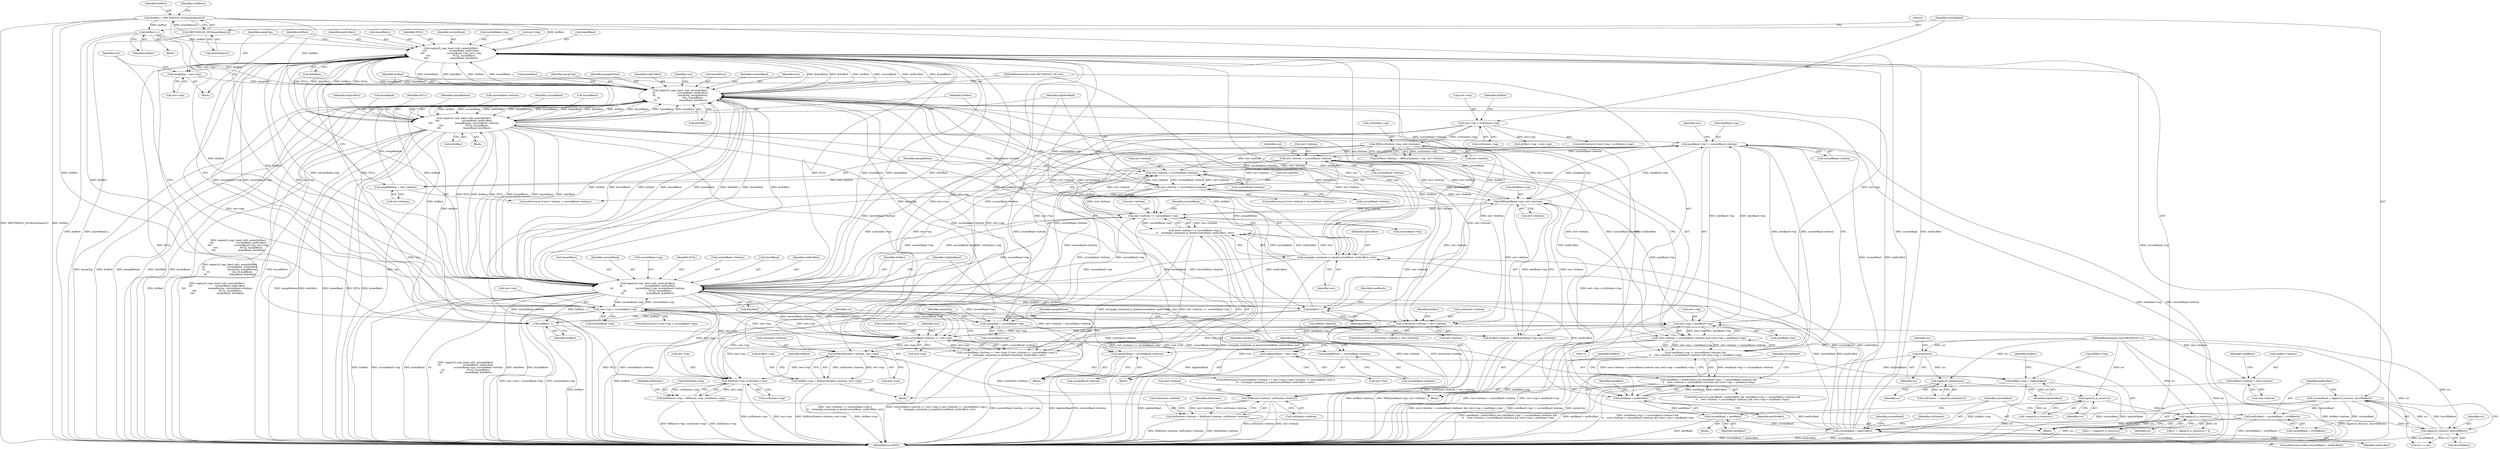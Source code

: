 digraph "0_FreeRDP_fc80ab45621bd966f70594c0b7393ec005a94007_2@API" {
"1000358" [label="(Call,region16_copy_band_with_union(dstRect,\n\t\t\t\t                              currentBand, endSrcRect,\n\t\t\t\t                              currentBand->top, rect->top,\n\t\t\t\t                              NULL, &usedRects,\n\t\t\t\t                              &nextBand, &dstRect))"];
"1000393" [label="(Call,region16_copy_band_with_union(dstRect,\n\t\t\t                              currentBand, endSrcRect,\n\t\t\t                              mergeTop, mergeBottom,\n\t\t\t                              rect, &usedRects,\n\t\t\t                              &nextBand, &dstRect))"];
"1000415" [label="(Call,region16_copy_band_with_union(dstRect,\n\t\t\t\t                              currentBand, endSrcRect,\n\t\t\t\t                              mergeBottom, currentBand->bottom,\n\t\t\t\t                              NULL, &usedRects,\n\t\t\t\t                              &nextBand, &dstRect))"];
"1000407" [label="(Call,rect->bottom < currentBand->bottom)"];
"1000381" [label="(Call,rect->bottom < currentBand->bottom)"];
"1000264" [label="(Call,MIN(srcExtents->top, rect->bottom))"];
"1000231" [label="(Call,rect->top < srcExtents->top)"];
"1000449" [label="(Call,rect->bottom > currentBand->bottom)"];
"1000487" [label="(Call,MIN(nextBand->top, rect->bottom))"];
"1000441" [label="(Call,nextBand->top != currentBand->bottom)"];
"1000456" [label="(Call,rect->top < nextBand->top)"];
"1000350" [label="(Call,rect->top > currentBand->top)"];
"1000293" [label="(Call,currentBand->bottom <= rect->top)"];
"1000313" [label="(Call,region16_copy_band_with_union(dstRect,\n\t\t\t                              currentBand, endSrcRect,\n\t\t\t                              currentBand->top, currentBand->bottom,\n\t\t\t                              NULL, &usedRects,\n\t\t\t                              &nextBand, &dstRect))"];
"1000219" [label="(Call,dstRect = (RECTANGLE_16*)(&newItems[1]))"];
"1000221" [label="(Call,(RECTANGLE_16*)(&newItems[1]))"];
"1000494" [label="(Call,dstRect++)"];
"1000273" [label="(Call,dstRect++)"];
"1000308" [label="(Call,rectangle_contained_in_band(currentBand, endSrcRect, rect))"];
"1000287" [label="(Call,currentBand < endSrcRect)"];
"1000498" [label="(Call,currentBand = nextBand)"];
"1000437" [label="(Call,nextBand < endSrcRect)"];
"1000275" [label="(Call,currentBand = region16_rects(src, &srcNbRects))"];
"1000277" [label="(Call,region16_rects(src, &srcNbRects))"];
"1000211" [label="(Call,region16_n_rects(src))"];
"1000149" [label="(Call,region16_n_rects(src))"];
"1000141" [label="(Call,region16_extents(src))"];
"1000131" [label="(Call,assert(src))"];
"1000112" [label="(MethodParameterIn,const REGION16* src)"];
"1000281" [label="(Call,endSrcRect = currentBand + srcNbRects)"];
"1000113" [label="(MethodParameterIn,const RECTANGLE_16* rect)"];
"1000301" [label="(Call,rect->bottom <= currentBand->top)"];
"1000358" [label="(Call,region16_copy_band_with_union(dstRect,\n\t\t\t\t                              currentBand, endSrcRect,\n\t\t\t\t                              currentBand->top, rect->top,\n\t\t\t\t                              NULL, &usedRects,\n\t\t\t\t                              &nextBand, &dstRect))"];
"1000338" [label="(Call,mergeTop = currentBand->top)"];
"1000375" [label="(Call,mergeTop = rect->top)"];
"1000388" [label="(Call,mergeBottom = rect->bottom)"];
"1000344" [label="(Call,mergeBottom = currentBand->bottom)"];
"1000292" [label="(Call,(currentBand->bottom <= rect->top) || (rect->bottom <= currentBand->top) ||\n\t\t    rectangle_contained_in_band(currentBand, endSrcRect, rect))"];
"1000300" [label="(Call,(rect->bottom <= currentBand->top) ||\n\t\t    rectangle_contained_in_band(currentBand, endSrcRect, rect))"];
"1000440" [label="(Call,(nextBand->top != currentBand->bottom) &&\n\t\t    (rect->bottom > currentBand->bottom) && (rect->top < nextBand->top))"];
"1000436" [label="(Call,(nextBand < endSrcRect) && (nextBand->top != currentBand->bottom) &&\n\t\t    (rect->bottom > currentBand->bottom) && (rect->top < nextBand->top))"];
"1000430" [label="(Call,topInterBand = currentBand->bottom)"];
"1000478" [label="(Call,dstRect->top = topInterBand)"];
"1000544" [label="(Call,dstRect++)"];
"1000483" [label="(Call,dstRect->bottom = MIN(nextBand->top, rect->bottom))"];
"1000502" [label="(Call,srcExtents->bottom < rect->bottom)"];
"1000514" [label="(Call,MAX(srcExtents->bottom, rect->top))"];
"1000510" [label="(Call,dstRect->top = MAX(srcExtents->bottom, rect->top))"];
"1000573" [label="(Call,MIN(rect->top, srcExtents->top))"];
"1000569" [label="(Call,dstExtents->top = MIN(rect->top, srcExtents->top))"];
"1000595" [label="(Call,MAX(rect->bottom, srcExtents->bottom))"];
"1000591" [label="(Call,dstExtents->bottom = MAX(rect->bottom, srcExtents->bottom))"];
"1000535" [label="(Call,dstRect->bottom = rect->bottom)"];
"1000448" [label="(Call,(rect->bottom > currentBand->bottom) && (rect->top < nextBand->top))"];
"1000330" [label="(Call,topInterBand = rect->top)"];
"1000441" [label="(Call,nextBand->top != currentBand->bottom)"];
"1000219" [label="(Call,dstRect = (RECTANGLE_16*)(&newItems[1]))"];
"1000457" [label="(Call,rect->top)"];
"1000487" [label="(Call,MIN(nextBand->top, rect->bottom))"];
"1000389" [label="(Identifier,mergeBottom)"];
"1000264" [label="(Call,MIN(srcExtents->top, rect->bottom))"];
"1000211" [label="(Call,region16_n_rects(src))"];
"1000336" [label="(Block,)"];
"1000484" [label="(Call,dstRect->bottom)"];
"1000293" [label="(Call,currentBand->bottom <= rect->top)"];
"1000436" [label="(Call,(nextBand < endSrcRect) && (nextBand->top != currentBand->bottom) &&\n\t\t    (rect->bottom > currentBand->bottom) && (rect->top < nextBand->top))"];
"1000339" [label="(Identifier,mergeTop)"];
"1000466" [label="(Identifier,dstRect)"];
"1000208" [label="(Call,(1 + region16_n_rects(src)) * 4)"];
"1000418" [label="(Identifier,endSrcRect)"];
"1000402" [label="(Call,&nextBand)"];
"1000358" [label="(Call,region16_copy_band_with_union(dstRect,\n\t\t\t\t                              currentBand, endSrcRect,\n\t\t\t\t                              currentBand->top, rect->top,\n\t\t\t\t                              NULL, &usedRects,\n\t\t\t\t                              &nextBand, &dstRect))"];
"1000132" [label="(Identifier,src)"];
"1000431" [label="(Identifier,topInterBand)"];
"1000324" [label="(Call,&usedRects)"];
"1000435" [label="(ControlStructure,if ((nextBand < endSrcRect) && (nextBand->top != currentBand->bottom) &&\n\t\t    (rect->bottom > currentBand->bottom) && (rect->top < nextBand->top)))"];
"1000514" [label="(Call,MAX(srcExtents->bottom, rect->top))"];
"1000453" [label="(Call,currentBand->bottom)"];
"1000448" [label="(Call,(rect->bottom > currentBand->bottom) && (rect->top < nextBand->top))"];
"1000371" [label="(Call,&nextBand)"];
"1000404" [label="(Call,&dstRect)"];
"1000289" [label="(Identifier,endSrcRect)"];
"1000390" [label="(Call,rect->bottom)"];
"1000346" [label="(Call,currentBand->bottom)"];
"1000315" [label="(Identifier,currentBand)"];
"1000302" [label="(Call,rect->bottom)"];
"1000582" [label="(Identifier,dstExtents)"];
"1000497" [label="(Identifier,usedRects)"];
"1000209" [label="(Call,1 + region16_n_rects(src))"];
"1000485" [label="(Identifier,dstRect)"];
"1000458" [label="(Identifier,rect)"];
"1000332" [label="(Call,rect->top)"];
"1000231" [label="(Call,rect->top < srcExtents->top)"];
"1000361" [label="(Identifier,endSrcRect)"];
"1000397" [label="(Identifier,mergeTop)"];
"1000483" [label="(Call,dstRect->bottom = MIN(nextBand->top, rect->bottom))"];
"1000331" [label="(Identifier,topInterBand)"];
"1000112" [label="(MethodParameterIn,const REGION16* src)"];
"1000338" [label="(Call,mergeTop = currentBand->top)"];
"1000501" [label="(ControlStructure,if (srcExtents->bottom < rect->bottom))"];
"1000148" [label="(Call,!region16_n_rects(src))"];
"1000290" [label="(Block,)"];
"1000460" [label="(Call,nextBand->top)"];
"1000357" [label="(Block,)"];
"1000388" [label="(Call,mergeBottom = rect->bottom)"];
"1000604" [label="(Identifier,dstExtents)"];
"1000491" [label="(Call,rect->bottom)"];
"1000500" [label="(Identifier,nextBand)"];
"1000369" [label="(Call,&usedRects)"];
"1000142" [label="(Identifier,src)"];
"1000291" [label="(ControlStructure,if ((currentBand->bottom <= rect->top) || (rect->bottom <= currentBand->top) ||\n\t\t    rectangle_contained_in_band(currentBand, endSrcRect, rect)))"];
"1000297" [label="(Call,rect->top)"];
"1000149" [label="(Call,region16_n_rects(src))"];
"1000311" [label="(Identifier,rect)"];
"1000317" [label="(Call,currentBand->top)"];
"1000381" [label="(Call,rect->bottom < currentBand->bottom)"];
"1000294" [label="(Call,currentBand->bottom)"];
"1000432" [label="(Call,currentBand->bottom)"];
"1000545" [label="(Identifier,dstRect)"];
"1000235" [label="(Call,srcExtents->top)"];
"1000368" [label="(Identifier,NULL)"];
"1000212" [label="(Identifier,src)"];
"1000345" [label="(Identifier,mergeBottom)"];
"1000451" [label="(Identifier,rect)"];
"1000518" [label="(Call,rect->top)"];
"1000544" [label="(Call,dstRect++)"];
"1000394" [label="(Identifier,dstRect)"];
"1000398" [label="(Identifier,mergeBottom)"];
"1000288" [label="(Identifier,currentBand)"];
"1000283" [label="(Call,currentBand + srcNbRects)"];
"1000515" [label="(Call,srcExtents->bottom)"];
"1000312" [label="(Block,)"];
"1000276" [label="(Identifier,currentBand)"];
"1000450" [label="(Call,rect->bottom)"];
"1000536" [label="(Call,dstRect->bottom)"];
"1000301" [label="(Call,rect->bottom <= currentBand->top)"];
"1000287" [label="(Call,currentBand < endSrcRect)"];
"1000499" [label="(Identifier,currentBand)"];
"1000352" [label="(Identifier,rect)"];
"1000382" [label="(Call,rect->bottom)"];
"1000354" [label="(Call,currentBand->top)"];
"1000376" [label="(Identifier,mergeTop)"];
"1000549" [label="(Identifier,src)"];
"1000428" [label="(Call,&dstRect)"];
"1000416" [label="(Identifier,dstRect)"];
"1000275" [label="(Call,currentBand = region16_rects(src, &srcNbRects))"];
"1000351" [label="(Call,rect->top)"];
"1000305" [label="(Call,currentBand->top)"];
"1000445" [label="(Call,currentBand->bottom)"];
"1000439" [label="(Identifier,endSrcRect)"];
"1000577" [label="(Call,srcExtents->top)"];
"1000385" [label="(Call,currentBand->bottom)"];
"1000314" [label="(Identifier,dstRect)"];
"1000350" [label="(Call,rect->top > currentBand->top)"];
"1000274" [label="(Identifier,dstRect)"];
"1000232" [label="(Call,rect->top)"];
"1000440" [label="(Call,(nextBand->top != currentBand->bottom) &&\n\t\t    (rect->bottom > currentBand->bottom) && (rect->top < nextBand->top))"];
"1000113" [label="(MethodParameterIn,const RECTANGLE_16* rect)"];
"1000426" [label="(Call,&nextBand)"];
"1000494" [label="(Call,dstRect++)"];
"1000310" [label="(Identifier,endSrcRect)"];
"1000512" [label="(Identifier,dstRect)"];
"1000463" [label="(Block,)"];
"1000323" [label="(Identifier,NULL)"];
"1000295" [label="(Identifier,currentBand)"];
"1000282" [label="(Identifier,endSrcRect)"];
"1000286" [label="(ControlStructure,while (currentBand < endSrcRect))"];
"1000599" [label="(Call,srcExtents->bottom)"];
"1000300" [label="(Call,(rect->bottom <= currentBand->top) ||\n\t\t    rectangle_contained_in_band(currentBand, endSrcRect, rect))"];
"1000320" [label="(Call,currentBand->bottom)"];
"1000591" [label="(Call,dstExtents->bottom = MAX(rect->bottom, srcExtents->bottom))"];
"1000423" [label="(Identifier,NULL)"];
"1000419" [label="(Identifier,mergeBottom)"];
"1000328" [label="(Call,&dstRect)"];
"1000420" [label="(Call,currentBand->bottom)"];
"1000273" [label="(Call,dstRect++)"];
"1000504" [label="(Identifier,srcExtents)"];
"1000281" [label="(Call,endSrcRect = currentBand + srcNbRects)"];
"1000326" [label="(Call,&nextBand)"];
"1000380" [label="(ControlStructure,if (rect->bottom < currentBand->bottom))"];
"1000313" [label="(Call,region16_copy_band_with_union(dstRect,\n\t\t\t                              currentBand, endSrcRect,\n\t\t\t                              currentBand->top, currentBand->bottom,\n\t\t\t                              NULL, &usedRects,\n\t\t\t                              &nextBand, &dstRect))"];
"1000303" [label="(Identifier,rect)"];
"1000414" [label="(Block,)"];
"1000260" [label="(Call,dstRect->bottom = MIN(srcExtents->top, rect->bottom))"];
"1000292" [label="(Call,(currentBand->bottom <= rect->top) || (rect->bottom <= currentBand->top) ||\n\t\t    rectangle_contained_in_band(currentBand, endSrcRect, rect))"];
"1000503" [label="(Call,srcExtents->bottom)"];
"1000141" [label="(Call,region16_extents(src))"];
"1000595" [label="(Call,MAX(rect->bottom, srcExtents->bottom))"];
"1000150" [label="(Identifier,src)"];
"1000539" [label="(Call,rect->bottom)"];
"1000569" [label="(Call,dstExtents->top = MIN(rect->top, srcExtents->top))"];
"1000308" [label="(Call,rectangle_contained_in_band(currentBand, endSrcRect, rect))"];
"1000456" [label="(Call,rect->top < nextBand->top)"];
"1000373" [label="(Call,&dstRect)"];
"1000340" [label="(Call,currentBand->top)"];
"1000430" [label="(Call,topInterBand = currentBand->bottom)"];
"1000417" [label="(Identifier,currentBand)"];
"1000506" [label="(Call,rect->bottom)"];
"1000344" [label="(Call,mergeBottom = currentBand->bottom)"];
"1000592" [label="(Call,dstExtents->bottom)"];
"1000393" [label="(Call,region16_copy_band_with_union(dstRect,\n\t\t\t                              currentBand, endSrcRect,\n\t\t\t                              mergeTop, mergeBottom,\n\t\t\t                              rect, &usedRects,\n\t\t\t                              &nextBand, &dstRect))"];
"1000535" [label="(Call,dstRect->bottom = rect->bottom)"];
"1000377" [label="(Call,rect->top)"];
"1000396" [label="(Identifier,endSrcRect)"];
"1000360" [label="(Identifier,currentBand)"];
"1000239" [label="(Call,dstRect->top = rect->top)"];
"1000409" [label="(Identifier,rect)"];
"1000221" [label="(Call,(RECTANGLE_16*)(&newItems[1]))"];
"1000316" [label="(Identifier,endSrcRect)"];
"1000502" [label="(Call,srcExtents->bottom < rect->bottom)"];
"1000362" [label="(Call,currentBand->top)"];
"1000573" [label="(Call,MIN(rect->top, srcExtents->top))"];
"1000424" [label="(Call,&usedRects)"];
"1000443" [label="(Identifier,nextBand)"];
"1000596" [label="(Call,rect->bottom)"];
"1000406" [label="(ControlStructure,if (rect->bottom < currentBand->bottom))"];
"1000543" [label="(Identifier,usedRects)"];
"1000498" [label="(Call,currentBand = nextBand)"];
"1000139" [label="(Call,srcExtents = region16_extents(src))"];
"1000359" [label="(Identifier,dstRect)"];
"1000438" [label="(Identifier,nextBand)"];
"1000478" [label="(Call,dstRect->top = topInterBand)"];
"1000482" [label="(Identifier,topInterBand)"];
"1000510" [label="(Call,dstRect->top = MAX(srcExtents->bottom, rect->top))"];
"1000265" [label="(Call,srcExtents->top)"];
"1000114" [label="(Block,)"];
"1000495" [label="(Identifier,dstRect)"];
"1000509" [label="(Block,)"];
"1000268" [label="(Call,rect->bottom)"];
"1000349" [label="(ControlStructure,if (rect->top > currentBand->top))"];
"1000408" [label="(Call,rect->bottom)"];
"1000479" [label="(Call,dstRect->top)"];
"1000400" [label="(Call,&usedRects)"];
"1000437" [label="(Call,nextBand < endSrcRect)"];
"1000488" [label="(Call,nextBand->top)"];
"1000511" [label="(Call,dstRect->top)"];
"1000230" [label="(ControlStructure,if (rect->top < srcExtents->top))"];
"1000395" [label="(Identifier,currentBand)"];
"1000653" [label="(MethodReturn,BOOL)"];
"1000399" [label="(Identifier,rect)"];
"1000548" [label="(Call,src == dst)"];
"1000411" [label="(Call,currentBand->bottom)"];
"1000241" [label="(Identifier,dstRect)"];
"1000220" [label="(Identifier,dstRect)"];
"1000574" [label="(Call,rect->top)"];
"1000442" [label="(Call,nextBand->top)"];
"1000570" [label="(Call,dstExtents->top)"];
"1000407" [label="(Call,rect->bottom < currentBand->bottom)"];
"1000135" [label="(Identifier,src)"];
"1000383" [label="(Identifier,rect)"];
"1000523" [label="(Identifier,dstRect)"];
"1000415" [label="(Call,region16_copy_band_with_union(dstRect,\n\t\t\t\t                              currentBand, endSrcRect,\n\t\t\t\t                              mergeBottom, currentBand->bottom,\n\t\t\t\t                              NULL, &usedRects,\n\t\t\t\t                              &nextBand, &dstRect))"];
"1000228" [label="(Identifier,usedRects)"];
"1000223" [label="(Call,&newItems[1])"];
"1000365" [label="(Call,rect->top)"];
"1000330" [label="(Call,topInterBand = rect->top)"];
"1000375" [label="(Call,mergeTop = rect->top)"];
"1000449" [label="(Call,rect->bottom > currentBand->bottom)"];
"1000238" [label="(Block,)"];
"1000278" [label="(Identifier,src)"];
"1000131" [label="(Call,assert(src))"];
"1000279" [label="(Call,&srcNbRects)"];
"1000277" [label="(Call,region16_rects(src, &srcNbRects))"];
"1000309" [label="(Identifier,currentBand)"];
"1000358" -> "1000357"  [label="AST: "];
"1000358" -> "1000373"  [label="CFG: "];
"1000359" -> "1000358"  [label="AST: "];
"1000360" -> "1000358"  [label="AST: "];
"1000361" -> "1000358"  [label="AST: "];
"1000362" -> "1000358"  [label="AST: "];
"1000365" -> "1000358"  [label="AST: "];
"1000368" -> "1000358"  [label="AST: "];
"1000369" -> "1000358"  [label="AST: "];
"1000371" -> "1000358"  [label="AST: "];
"1000373" -> "1000358"  [label="AST: "];
"1000376" -> "1000358"  [label="CFG: "];
"1000358" -> "1000653"  [label="DDG: NULL"];
"1000358" -> "1000653"  [label="DDG: region16_copy_band_with_union(dstRect,\n\t\t\t\t                              currentBand, endSrcRect,\n\t\t\t\t                              currentBand->top, rect->top,\n\t\t\t\t                              NULL, &usedRects,\n\t\t\t\t                              &nextBand, &dstRect)"];
"1000358" -> "1000653"  [label="DDG: currentBand->top"];
"1000358" -> "1000293"  [label="DDG: rect->top"];
"1000358" -> "1000301"  [label="DDG: currentBand->top"];
"1000358" -> "1000313"  [label="DDG: currentBand->top"];
"1000358" -> "1000313"  [label="DDG: NULL"];
"1000358" -> "1000338"  [label="DDG: currentBand->top"];
"1000358" -> "1000350"  [label="DDG: currentBand->top"];
"1000393" -> "1000358"  [label="DDG: dstRect"];
"1000393" -> "1000358"  [label="DDG: &usedRects"];
"1000393" -> "1000358"  [label="DDG: &nextBand"];
"1000393" -> "1000358"  [label="DDG: &dstRect"];
"1000415" -> "1000358"  [label="DDG: dstRect"];
"1000415" -> "1000358"  [label="DDG: NULL"];
"1000415" -> "1000358"  [label="DDG: &usedRects"];
"1000415" -> "1000358"  [label="DDG: &nextBand"];
"1000415" -> "1000358"  [label="DDG: &dstRect"];
"1000219" -> "1000358"  [label="DDG: dstRect"];
"1000313" -> "1000358"  [label="DDG: dstRect"];
"1000313" -> "1000358"  [label="DDG: NULL"];
"1000313" -> "1000358"  [label="DDG: &usedRects"];
"1000313" -> "1000358"  [label="DDG: &nextBand"];
"1000313" -> "1000358"  [label="DDG: &dstRect"];
"1000494" -> "1000358"  [label="DDG: dstRect"];
"1000273" -> "1000358"  [label="DDG: dstRect"];
"1000308" -> "1000358"  [label="DDG: currentBand"];
"1000308" -> "1000358"  [label="DDG: endSrcRect"];
"1000287" -> "1000358"  [label="DDG: currentBand"];
"1000287" -> "1000358"  [label="DDG: endSrcRect"];
"1000350" -> "1000358"  [label="DDG: currentBand->top"];
"1000350" -> "1000358"  [label="DDG: rect->top"];
"1000358" -> "1000375"  [label="DDG: rect->top"];
"1000358" -> "1000393"  [label="DDG: dstRect"];
"1000358" -> "1000393"  [label="DDG: currentBand"];
"1000358" -> "1000393"  [label="DDG: endSrcRect"];
"1000358" -> "1000393"  [label="DDG: &usedRects"];
"1000358" -> "1000393"  [label="DDG: &nextBand"];
"1000358" -> "1000393"  [label="DDG: &dstRect"];
"1000358" -> "1000415"  [label="DDG: NULL"];
"1000358" -> "1000456"  [label="DDG: rect->top"];
"1000358" -> "1000514"  [label="DDG: rect->top"];
"1000358" -> "1000573"  [label="DDG: rect->top"];
"1000393" -> "1000336"  [label="AST: "];
"1000393" -> "1000404"  [label="CFG: "];
"1000394" -> "1000393"  [label="AST: "];
"1000395" -> "1000393"  [label="AST: "];
"1000396" -> "1000393"  [label="AST: "];
"1000397" -> "1000393"  [label="AST: "];
"1000398" -> "1000393"  [label="AST: "];
"1000399" -> "1000393"  [label="AST: "];
"1000400" -> "1000393"  [label="AST: "];
"1000402" -> "1000393"  [label="AST: "];
"1000404" -> "1000393"  [label="AST: "];
"1000409" -> "1000393"  [label="CFG: "];
"1000393" -> "1000653"  [label="DDG: mergeTop"];
"1000393" -> "1000653"  [label="DDG: dstRect"];
"1000393" -> "1000653"  [label="DDG: mergeBottom"];
"1000393" -> "1000653"  [label="DDG: &dstRect"];
"1000393" -> "1000653"  [label="DDG: &nextBand"];
"1000393" -> "1000653"  [label="DDG: region16_copy_band_with_union(dstRect,\n\t\t\t                              currentBand, endSrcRect,\n\t\t\t                              mergeTop, mergeBottom,\n\t\t\t                              rect, &usedRects,\n\t\t\t                              &nextBand, &dstRect)"];
"1000393" -> "1000653"  [label="DDG: &usedRects"];
"1000393" -> "1000653"  [label="DDG: rect"];
"1000393" -> "1000308"  [label="DDG: rect"];
"1000393" -> "1000313"  [label="DDG: dstRect"];
"1000393" -> "1000313"  [label="DDG: &usedRects"];
"1000393" -> "1000313"  [label="DDG: &nextBand"];
"1000393" -> "1000313"  [label="DDG: &dstRect"];
"1000415" -> "1000393"  [label="DDG: dstRect"];
"1000415" -> "1000393"  [label="DDG: &usedRects"];
"1000415" -> "1000393"  [label="DDG: &nextBand"];
"1000415" -> "1000393"  [label="DDG: &dstRect"];
"1000219" -> "1000393"  [label="DDG: dstRect"];
"1000313" -> "1000393"  [label="DDG: dstRect"];
"1000313" -> "1000393"  [label="DDG: &usedRects"];
"1000313" -> "1000393"  [label="DDG: &nextBand"];
"1000313" -> "1000393"  [label="DDG: &dstRect"];
"1000494" -> "1000393"  [label="DDG: dstRect"];
"1000273" -> "1000393"  [label="DDG: dstRect"];
"1000308" -> "1000393"  [label="DDG: currentBand"];
"1000308" -> "1000393"  [label="DDG: endSrcRect"];
"1000308" -> "1000393"  [label="DDG: rect"];
"1000287" -> "1000393"  [label="DDG: currentBand"];
"1000287" -> "1000393"  [label="DDG: endSrcRect"];
"1000338" -> "1000393"  [label="DDG: mergeTop"];
"1000375" -> "1000393"  [label="DDG: mergeTop"];
"1000388" -> "1000393"  [label="DDG: mergeBottom"];
"1000344" -> "1000393"  [label="DDG: mergeBottom"];
"1000113" -> "1000393"  [label="DDG: rect"];
"1000393" -> "1000415"  [label="DDG: dstRect"];
"1000393" -> "1000415"  [label="DDG: currentBand"];
"1000393" -> "1000415"  [label="DDG: endSrcRect"];
"1000393" -> "1000415"  [label="DDG: mergeBottom"];
"1000393" -> "1000415"  [label="DDG: &usedRects"];
"1000393" -> "1000415"  [label="DDG: &nextBand"];
"1000393" -> "1000415"  [label="DDG: &dstRect"];
"1000393" -> "1000437"  [label="DDG: endSrcRect"];
"1000393" -> "1000494"  [label="DDG: dstRect"];
"1000393" -> "1000544"  [label="DDG: dstRect"];
"1000415" -> "1000414"  [label="AST: "];
"1000415" -> "1000428"  [label="CFG: "];
"1000416" -> "1000415"  [label="AST: "];
"1000417" -> "1000415"  [label="AST: "];
"1000418" -> "1000415"  [label="AST: "];
"1000419" -> "1000415"  [label="AST: "];
"1000420" -> "1000415"  [label="AST: "];
"1000423" -> "1000415"  [label="AST: "];
"1000424" -> "1000415"  [label="AST: "];
"1000426" -> "1000415"  [label="AST: "];
"1000428" -> "1000415"  [label="AST: "];
"1000431" -> "1000415"  [label="CFG: "];
"1000415" -> "1000653"  [label="DDG: &dstRect"];
"1000415" -> "1000653"  [label="DDG: &nextBand"];
"1000415" -> "1000653"  [label="DDG: NULL"];
"1000415" -> "1000653"  [label="DDG: &usedRects"];
"1000415" -> "1000653"  [label="DDG: dstRect"];
"1000415" -> "1000653"  [label="DDG: region16_copy_band_with_union(dstRect,\n\t\t\t\t                              currentBand, endSrcRect,\n\t\t\t\t                              mergeBottom, currentBand->bottom,\n\t\t\t\t                              NULL, &usedRects,\n\t\t\t\t                              &nextBand, &dstRect)"];
"1000415" -> "1000653"  [label="DDG: mergeBottom"];
"1000415" -> "1000293"  [label="DDG: currentBand->bottom"];
"1000415" -> "1000313"  [label="DDG: dstRect"];
"1000415" -> "1000313"  [label="DDG: NULL"];
"1000415" -> "1000313"  [label="DDG: &usedRects"];
"1000415" -> "1000313"  [label="DDG: &nextBand"];
"1000415" -> "1000313"  [label="DDG: &dstRect"];
"1000407" -> "1000415"  [label="DDG: currentBand->bottom"];
"1000313" -> "1000415"  [label="DDG: NULL"];
"1000415" -> "1000430"  [label="DDG: currentBand->bottom"];
"1000415" -> "1000437"  [label="DDG: endSrcRect"];
"1000415" -> "1000441"  [label="DDG: currentBand->bottom"];
"1000415" -> "1000494"  [label="DDG: dstRect"];
"1000415" -> "1000544"  [label="DDG: dstRect"];
"1000407" -> "1000406"  [label="AST: "];
"1000407" -> "1000411"  [label="CFG: "];
"1000408" -> "1000407"  [label="AST: "];
"1000411" -> "1000407"  [label="AST: "];
"1000416" -> "1000407"  [label="CFG: "];
"1000431" -> "1000407"  [label="CFG: "];
"1000407" -> "1000653"  [label="DDG: rect->bottom < currentBand->bottom"];
"1000407" -> "1000293"  [label="DDG: currentBand->bottom"];
"1000407" -> "1000301"  [label="DDG: rect->bottom"];
"1000407" -> "1000381"  [label="DDG: rect->bottom"];
"1000381" -> "1000407"  [label="DDG: rect->bottom"];
"1000381" -> "1000407"  [label="DDG: currentBand->bottom"];
"1000407" -> "1000430"  [label="DDG: currentBand->bottom"];
"1000407" -> "1000441"  [label="DDG: currentBand->bottom"];
"1000407" -> "1000449"  [label="DDG: rect->bottom"];
"1000407" -> "1000487"  [label="DDG: rect->bottom"];
"1000407" -> "1000502"  [label="DDG: rect->bottom"];
"1000381" -> "1000380"  [label="AST: "];
"1000381" -> "1000385"  [label="CFG: "];
"1000382" -> "1000381"  [label="AST: "];
"1000385" -> "1000381"  [label="AST: "];
"1000389" -> "1000381"  [label="CFG: "];
"1000394" -> "1000381"  [label="CFG: "];
"1000264" -> "1000381"  [label="DDG: rect->bottom"];
"1000449" -> "1000381"  [label="DDG: rect->bottom"];
"1000487" -> "1000381"  [label="DDG: rect->bottom"];
"1000301" -> "1000381"  [label="DDG: rect->bottom"];
"1000293" -> "1000381"  [label="DDG: currentBand->bottom"];
"1000381" -> "1000388"  [label="DDG: rect->bottom"];
"1000264" -> "1000260"  [label="AST: "];
"1000264" -> "1000268"  [label="CFG: "];
"1000265" -> "1000264"  [label="AST: "];
"1000268" -> "1000264"  [label="AST: "];
"1000260" -> "1000264"  [label="CFG: "];
"1000264" -> "1000260"  [label="DDG: srcExtents->top"];
"1000264" -> "1000260"  [label="DDG: rect->bottom"];
"1000231" -> "1000264"  [label="DDG: srcExtents->top"];
"1000264" -> "1000301"  [label="DDG: rect->bottom"];
"1000264" -> "1000449"  [label="DDG: rect->bottom"];
"1000264" -> "1000487"  [label="DDG: rect->bottom"];
"1000264" -> "1000502"  [label="DDG: rect->bottom"];
"1000264" -> "1000573"  [label="DDG: srcExtents->top"];
"1000231" -> "1000230"  [label="AST: "];
"1000231" -> "1000235"  [label="CFG: "];
"1000232" -> "1000231"  [label="AST: "];
"1000235" -> "1000231"  [label="AST: "];
"1000241" -> "1000231"  [label="CFG: "];
"1000276" -> "1000231"  [label="CFG: "];
"1000231" -> "1000653"  [label="DDG: rect->top < srcExtents->top"];
"1000231" -> "1000239"  [label="DDG: rect->top"];
"1000231" -> "1000293"  [label="DDG: rect->top"];
"1000231" -> "1000514"  [label="DDG: rect->top"];
"1000231" -> "1000573"  [label="DDG: rect->top"];
"1000231" -> "1000573"  [label="DDG: srcExtents->top"];
"1000449" -> "1000448"  [label="AST: "];
"1000449" -> "1000453"  [label="CFG: "];
"1000450" -> "1000449"  [label="AST: "];
"1000453" -> "1000449"  [label="AST: "];
"1000458" -> "1000449"  [label="CFG: "];
"1000448" -> "1000449"  [label="CFG: "];
"1000449" -> "1000653"  [label="DDG: currentBand->bottom"];
"1000449" -> "1000293"  [label="DDG: currentBand->bottom"];
"1000449" -> "1000301"  [label="DDG: rect->bottom"];
"1000449" -> "1000448"  [label="DDG: rect->bottom"];
"1000449" -> "1000448"  [label="DDG: currentBand->bottom"];
"1000487" -> "1000449"  [label="DDG: rect->bottom"];
"1000301" -> "1000449"  [label="DDG: rect->bottom"];
"1000441" -> "1000449"  [label="DDG: currentBand->bottom"];
"1000449" -> "1000487"  [label="DDG: rect->bottom"];
"1000449" -> "1000502"  [label="DDG: rect->bottom"];
"1000487" -> "1000483"  [label="AST: "];
"1000487" -> "1000491"  [label="CFG: "];
"1000488" -> "1000487"  [label="AST: "];
"1000491" -> "1000487"  [label="AST: "];
"1000483" -> "1000487"  [label="CFG: "];
"1000487" -> "1000653"  [label="DDG: nextBand->top"];
"1000487" -> "1000301"  [label="DDG: rect->bottom"];
"1000487" -> "1000441"  [label="DDG: nextBand->top"];
"1000487" -> "1000483"  [label="DDG: nextBand->top"];
"1000487" -> "1000483"  [label="DDG: rect->bottom"];
"1000441" -> "1000487"  [label="DDG: nextBand->top"];
"1000456" -> "1000487"  [label="DDG: nextBand->top"];
"1000301" -> "1000487"  [label="DDG: rect->bottom"];
"1000487" -> "1000502"  [label="DDG: rect->bottom"];
"1000441" -> "1000440"  [label="AST: "];
"1000441" -> "1000445"  [label="CFG: "];
"1000442" -> "1000441"  [label="AST: "];
"1000445" -> "1000441"  [label="AST: "];
"1000451" -> "1000441"  [label="CFG: "];
"1000440" -> "1000441"  [label="CFG: "];
"1000441" -> "1000653"  [label="DDG: nextBand->top"];
"1000441" -> "1000653"  [label="DDG: currentBand->bottom"];
"1000441" -> "1000293"  [label="DDG: currentBand->bottom"];
"1000441" -> "1000440"  [label="DDG: nextBand->top"];
"1000441" -> "1000440"  [label="DDG: currentBand->bottom"];
"1000456" -> "1000441"  [label="DDG: nextBand->top"];
"1000313" -> "1000441"  [label="DDG: currentBand->bottom"];
"1000441" -> "1000456"  [label="DDG: nextBand->top"];
"1000456" -> "1000448"  [label="AST: "];
"1000456" -> "1000460"  [label="CFG: "];
"1000457" -> "1000456"  [label="AST: "];
"1000460" -> "1000456"  [label="AST: "];
"1000448" -> "1000456"  [label="CFG: "];
"1000456" -> "1000653"  [label="DDG: nextBand->top"];
"1000456" -> "1000293"  [label="DDG: rect->top"];
"1000456" -> "1000448"  [label="DDG: rect->top"];
"1000456" -> "1000448"  [label="DDG: nextBand->top"];
"1000350" -> "1000456"  [label="DDG: rect->top"];
"1000293" -> "1000456"  [label="DDG: rect->top"];
"1000456" -> "1000514"  [label="DDG: rect->top"];
"1000456" -> "1000573"  [label="DDG: rect->top"];
"1000350" -> "1000349"  [label="AST: "];
"1000350" -> "1000354"  [label="CFG: "];
"1000351" -> "1000350"  [label="AST: "];
"1000354" -> "1000350"  [label="AST: "];
"1000359" -> "1000350"  [label="CFG: "];
"1000383" -> "1000350"  [label="CFG: "];
"1000350" -> "1000653"  [label="DDG: rect->top > currentBand->top"];
"1000350" -> "1000653"  [label="DDG: currentBand->top"];
"1000350" -> "1000293"  [label="DDG: rect->top"];
"1000350" -> "1000301"  [label="DDG: currentBand->top"];
"1000350" -> "1000313"  [label="DDG: currentBand->top"];
"1000350" -> "1000338"  [label="DDG: currentBand->top"];
"1000293" -> "1000350"  [label="DDG: rect->top"];
"1000301" -> "1000350"  [label="DDG: currentBand->top"];
"1000313" -> "1000350"  [label="DDG: currentBand->top"];
"1000350" -> "1000514"  [label="DDG: rect->top"];
"1000350" -> "1000573"  [label="DDG: rect->top"];
"1000293" -> "1000292"  [label="AST: "];
"1000293" -> "1000297"  [label="CFG: "];
"1000294" -> "1000293"  [label="AST: "];
"1000297" -> "1000293"  [label="AST: "];
"1000303" -> "1000293"  [label="CFG: "];
"1000292" -> "1000293"  [label="CFG: "];
"1000293" -> "1000292"  [label="DDG: currentBand->bottom"];
"1000293" -> "1000292"  [label="DDG: rect->top"];
"1000313" -> "1000293"  [label="DDG: currentBand->bottom"];
"1000293" -> "1000313"  [label="DDG: currentBand->bottom"];
"1000293" -> "1000330"  [label="DDG: rect->top"];
"1000293" -> "1000344"  [label="DDG: currentBand->bottom"];
"1000293" -> "1000514"  [label="DDG: rect->top"];
"1000293" -> "1000573"  [label="DDG: rect->top"];
"1000313" -> "1000312"  [label="AST: "];
"1000313" -> "1000328"  [label="CFG: "];
"1000314" -> "1000313"  [label="AST: "];
"1000315" -> "1000313"  [label="AST: "];
"1000316" -> "1000313"  [label="AST: "];
"1000317" -> "1000313"  [label="AST: "];
"1000320" -> "1000313"  [label="AST: "];
"1000323" -> "1000313"  [label="AST: "];
"1000324" -> "1000313"  [label="AST: "];
"1000326" -> "1000313"  [label="AST: "];
"1000328" -> "1000313"  [label="AST: "];
"1000331" -> "1000313"  [label="CFG: "];
"1000313" -> "1000653"  [label="DDG: &nextBand"];
"1000313" -> "1000653"  [label="DDG: region16_copy_band_with_union(dstRect,\n\t\t\t                              currentBand, endSrcRect,\n\t\t\t                              currentBand->top, currentBand->bottom,\n\t\t\t                              NULL, &usedRects,\n\t\t\t                              &nextBand, &dstRect)"];
"1000313" -> "1000653"  [label="DDG: &dstRect"];
"1000313" -> "1000653"  [label="DDG: &usedRects"];
"1000313" -> "1000653"  [label="DDG: NULL"];
"1000313" -> "1000653"  [label="DDG: currentBand->bottom"];
"1000313" -> "1000653"  [label="DDG: dstRect"];
"1000313" -> "1000653"  [label="DDG: currentBand->top"];
"1000313" -> "1000301"  [label="DDG: currentBand->top"];
"1000219" -> "1000313"  [label="DDG: dstRect"];
"1000494" -> "1000313"  [label="DDG: dstRect"];
"1000273" -> "1000313"  [label="DDG: dstRect"];
"1000308" -> "1000313"  [label="DDG: currentBand"];
"1000308" -> "1000313"  [label="DDG: endSrcRect"];
"1000287" -> "1000313"  [label="DDG: currentBand"];
"1000287" -> "1000313"  [label="DDG: endSrcRect"];
"1000301" -> "1000313"  [label="DDG: currentBand->top"];
"1000313" -> "1000338"  [label="DDG: currentBand->top"];
"1000313" -> "1000437"  [label="DDG: endSrcRect"];
"1000313" -> "1000494"  [label="DDG: dstRect"];
"1000313" -> "1000544"  [label="DDG: dstRect"];
"1000219" -> "1000114"  [label="AST: "];
"1000219" -> "1000221"  [label="CFG: "];
"1000220" -> "1000219"  [label="AST: "];
"1000221" -> "1000219"  [label="AST: "];
"1000228" -> "1000219"  [label="CFG: "];
"1000219" -> "1000653"  [label="DDG: (RECTANGLE_16*)(&newItems[1])"];
"1000219" -> "1000653"  [label="DDG: dstRect"];
"1000221" -> "1000219"  [label="DDG: &newItems[1]"];
"1000219" -> "1000273"  [label="DDG: dstRect"];
"1000219" -> "1000544"  [label="DDG: dstRect"];
"1000221" -> "1000223"  [label="CFG: "];
"1000222" -> "1000221"  [label="AST: "];
"1000223" -> "1000221"  [label="AST: "];
"1000221" -> "1000653"  [label="DDG: &newItems[1]"];
"1000494" -> "1000463"  [label="AST: "];
"1000494" -> "1000495"  [label="CFG: "];
"1000495" -> "1000494"  [label="AST: "];
"1000497" -> "1000494"  [label="CFG: "];
"1000494" -> "1000653"  [label="DDG: dstRect"];
"1000494" -> "1000544"  [label="DDG: dstRect"];
"1000273" -> "1000238"  [label="AST: "];
"1000273" -> "1000274"  [label="CFG: "];
"1000274" -> "1000273"  [label="AST: "];
"1000276" -> "1000273"  [label="CFG: "];
"1000273" -> "1000653"  [label="DDG: dstRect"];
"1000273" -> "1000544"  [label="DDG: dstRect"];
"1000308" -> "1000300"  [label="AST: "];
"1000308" -> "1000311"  [label="CFG: "];
"1000309" -> "1000308"  [label="AST: "];
"1000310" -> "1000308"  [label="AST: "];
"1000311" -> "1000308"  [label="AST: "];
"1000300" -> "1000308"  [label="CFG: "];
"1000308" -> "1000653"  [label="DDG: rect"];
"1000308" -> "1000300"  [label="DDG: currentBand"];
"1000308" -> "1000300"  [label="DDG: endSrcRect"];
"1000308" -> "1000300"  [label="DDG: rect"];
"1000287" -> "1000308"  [label="DDG: currentBand"];
"1000287" -> "1000308"  [label="DDG: endSrcRect"];
"1000113" -> "1000308"  [label="DDG: rect"];
"1000287" -> "1000286"  [label="AST: "];
"1000287" -> "1000289"  [label="CFG: "];
"1000288" -> "1000287"  [label="AST: "];
"1000289" -> "1000287"  [label="AST: "];
"1000295" -> "1000287"  [label="CFG: "];
"1000504" -> "1000287"  [label="CFG: "];
"1000287" -> "1000653"  [label="DDG: currentBand < endSrcRect"];
"1000287" -> "1000653"  [label="DDG: endSrcRect"];
"1000287" -> "1000653"  [label="DDG: currentBand"];
"1000498" -> "1000287"  [label="DDG: currentBand"];
"1000275" -> "1000287"  [label="DDG: currentBand"];
"1000281" -> "1000287"  [label="DDG: endSrcRect"];
"1000437" -> "1000287"  [label="DDG: endSrcRect"];
"1000498" -> "1000290"  [label="AST: "];
"1000498" -> "1000500"  [label="CFG: "];
"1000499" -> "1000498"  [label="AST: "];
"1000500" -> "1000498"  [label="AST: "];
"1000288" -> "1000498"  [label="CFG: "];
"1000498" -> "1000653"  [label="DDG: nextBand"];
"1000437" -> "1000498"  [label="DDG: nextBand"];
"1000437" -> "1000436"  [label="AST: "];
"1000437" -> "1000439"  [label="CFG: "];
"1000438" -> "1000437"  [label="AST: "];
"1000439" -> "1000437"  [label="AST: "];
"1000443" -> "1000437"  [label="CFG: "];
"1000436" -> "1000437"  [label="CFG: "];
"1000437" -> "1000436"  [label="DDG: nextBand"];
"1000437" -> "1000436"  [label="DDG: endSrcRect"];
"1000275" -> "1000114"  [label="AST: "];
"1000275" -> "1000277"  [label="CFG: "];
"1000276" -> "1000275"  [label="AST: "];
"1000277" -> "1000275"  [label="AST: "];
"1000282" -> "1000275"  [label="CFG: "];
"1000275" -> "1000653"  [label="DDG: region16_rects(src, &srcNbRects)"];
"1000277" -> "1000275"  [label="DDG: src"];
"1000277" -> "1000275"  [label="DDG: &srcNbRects"];
"1000275" -> "1000281"  [label="DDG: currentBand"];
"1000275" -> "1000283"  [label="DDG: currentBand"];
"1000277" -> "1000279"  [label="CFG: "];
"1000278" -> "1000277"  [label="AST: "];
"1000279" -> "1000277"  [label="AST: "];
"1000277" -> "1000653"  [label="DDG: &srcNbRects"];
"1000211" -> "1000277"  [label="DDG: src"];
"1000112" -> "1000277"  [label="DDG: src"];
"1000277" -> "1000548"  [label="DDG: src"];
"1000211" -> "1000209"  [label="AST: "];
"1000211" -> "1000212"  [label="CFG: "];
"1000212" -> "1000211"  [label="AST: "];
"1000209" -> "1000211"  [label="CFG: "];
"1000211" -> "1000653"  [label="DDG: src"];
"1000211" -> "1000208"  [label="DDG: src"];
"1000211" -> "1000209"  [label="DDG: src"];
"1000149" -> "1000211"  [label="DDG: src"];
"1000112" -> "1000211"  [label="DDG: src"];
"1000149" -> "1000148"  [label="AST: "];
"1000149" -> "1000150"  [label="CFG: "];
"1000150" -> "1000149"  [label="AST: "];
"1000148" -> "1000149"  [label="CFG: "];
"1000149" -> "1000653"  [label="DDG: src"];
"1000149" -> "1000148"  [label="DDG: src"];
"1000141" -> "1000149"  [label="DDG: src"];
"1000112" -> "1000149"  [label="DDG: src"];
"1000141" -> "1000139"  [label="AST: "];
"1000141" -> "1000142"  [label="CFG: "];
"1000142" -> "1000141"  [label="AST: "];
"1000139" -> "1000141"  [label="CFG: "];
"1000141" -> "1000139"  [label="DDG: src"];
"1000131" -> "1000141"  [label="DDG: src"];
"1000112" -> "1000141"  [label="DDG: src"];
"1000131" -> "1000114"  [label="AST: "];
"1000131" -> "1000132"  [label="CFG: "];
"1000132" -> "1000131"  [label="AST: "];
"1000135" -> "1000131"  [label="CFG: "];
"1000131" -> "1000653"  [label="DDG: assert(src)"];
"1000112" -> "1000131"  [label="DDG: src"];
"1000112" -> "1000110"  [label="AST: "];
"1000112" -> "1000653"  [label="DDG: src"];
"1000112" -> "1000548"  [label="DDG: src"];
"1000281" -> "1000114"  [label="AST: "];
"1000281" -> "1000283"  [label="CFG: "];
"1000282" -> "1000281"  [label="AST: "];
"1000283" -> "1000281"  [label="AST: "];
"1000288" -> "1000281"  [label="CFG: "];
"1000281" -> "1000653"  [label="DDG: currentBand + srcNbRects"];
"1000113" -> "1000110"  [label="AST: "];
"1000113" -> "1000653"  [label="DDG: rect"];
"1000301" -> "1000300"  [label="AST: "];
"1000301" -> "1000305"  [label="CFG: "];
"1000302" -> "1000301"  [label="AST: "];
"1000305" -> "1000301"  [label="AST: "];
"1000309" -> "1000301"  [label="CFG: "];
"1000300" -> "1000301"  [label="CFG: "];
"1000301" -> "1000300"  [label="DDG: rect->bottom"];
"1000301" -> "1000300"  [label="DDG: currentBand->top"];
"1000301" -> "1000338"  [label="DDG: currentBand->top"];
"1000301" -> "1000502"  [label="DDG: rect->bottom"];
"1000338" -> "1000336"  [label="AST: "];
"1000338" -> "1000340"  [label="CFG: "];
"1000339" -> "1000338"  [label="AST: "];
"1000340" -> "1000338"  [label="AST: "];
"1000345" -> "1000338"  [label="CFG: "];
"1000375" -> "1000357"  [label="AST: "];
"1000375" -> "1000377"  [label="CFG: "];
"1000376" -> "1000375"  [label="AST: "];
"1000377" -> "1000375"  [label="AST: "];
"1000383" -> "1000375"  [label="CFG: "];
"1000388" -> "1000380"  [label="AST: "];
"1000388" -> "1000390"  [label="CFG: "];
"1000389" -> "1000388"  [label="AST: "];
"1000390" -> "1000388"  [label="AST: "];
"1000394" -> "1000388"  [label="CFG: "];
"1000344" -> "1000336"  [label="AST: "];
"1000344" -> "1000346"  [label="CFG: "];
"1000345" -> "1000344"  [label="AST: "];
"1000346" -> "1000344"  [label="AST: "];
"1000352" -> "1000344"  [label="CFG: "];
"1000292" -> "1000291"  [label="AST: "];
"1000292" -> "1000300"  [label="CFG: "];
"1000300" -> "1000292"  [label="AST: "];
"1000314" -> "1000292"  [label="CFG: "];
"1000339" -> "1000292"  [label="CFG: "];
"1000292" -> "1000653"  [label="DDG: (currentBand->bottom <= rect->top) || (rect->bottom <= currentBand->top) ||\n\t\t    rectangle_contained_in_band(currentBand, endSrcRect, rect)"];
"1000292" -> "1000653"  [label="DDG: currentBand->bottom <= rect->top"];
"1000292" -> "1000653"  [label="DDG: (rect->bottom <= currentBand->top) ||\n\t\t    rectangle_contained_in_band(currentBand, endSrcRect, rect)"];
"1000300" -> "1000292"  [label="DDG: rect->bottom <= currentBand->top"];
"1000300" -> "1000292"  [label="DDG: rectangle_contained_in_band(currentBand, endSrcRect, rect)"];
"1000300" -> "1000653"  [label="DDG: rect->bottom <= currentBand->top"];
"1000300" -> "1000653"  [label="DDG: rectangle_contained_in_band(currentBand, endSrcRect, rect)"];
"1000440" -> "1000436"  [label="AST: "];
"1000440" -> "1000448"  [label="CFG: "];
"1000448" -> "1000440"  [label="AST: "];
"1000436" -> "1000440"  [label="CFG: "];
"1000440" -> "1000653"  [label="DDG: nextBand->top != currentBand->bottom"];
"1000440" -> "1000653"  [label="DDG: (rect->bottom > currentBand->bottom) && (rect->top < nextBand->top)"];
"1000440" -> "1000436"  [label="DDG: nextBand->top != currentBand->bottom"];
"1000440" -> "1000436"  [label="DDG: (rect->bottom > currentBand->bottom) && (rect->top < nextBand->top)"];
"1000448" -> "1000440"  [label="DDG: rect->bottom > currentBand->bottom"];
"1000448" -> "1000440"  [label="DDG: rect->top < nextBand->top"];
"1000436" -> "1000435"  [label="AST: "];
"1000466" -> "1000436"  [label="CFG: "];
"1000499" -> "1000436"  [label="CFG: "];
"1000436" -> "1000653"  [label="DDG: (nextBand < endSrcRect) && (nextBand->top != currentBand->bottom) &&\n\t\t    (rect->bottom > currentBand->bottom) && (rect->top < nextBand->top)"];
"1000436" -> "1000653"  [label="DDG: nextBand < endSrcRect"];
"1000436" -> "1000653"  [label="DDG: (nextBand->top != currentBand->bottom) &&\n\t\t    (rect->bottom > currentBand->bottom) && (rect->top < nextBand->top)"];
"1000430" -> "1000336"  [label="AST: "];
"1000430" -> "1000432"  [label="CFG: "];
"1000431" -> "1000430"  [label="AST: "];
"1000432" -> "1000430"  [label="AST: "];
"1000438" -> "1000430"  [label="CFG: "];
"1000430" -> "1000653"  [label="DDG: currentBand->bottom"];
"1000430" -> "1000653"  [label="DDG: topInterBand"];
"1000430" -> "1000478"  [label="DDG: topInterBand"];
"1000478" -> "1000463"  [label="AST: "];
"1000478" -> "1000482"  [label="CFG: "];
"1000479" -> "1000478"  [label="AST: "];
"1000482" -> "1000478"  [label="AST: "];
"1000485" -> "1000478"  [label="CFG: "];
"1000478" -> "1000653"  [label="DDG: dstRect->top"];
"1000478" -> "1000653"  [label="DDG: topInterBand"];
"1000330" -> "1000478"  [label="DDG: topInterBand"];
"1000544" -> "1000509"  [label="AST: "];
"1000544" -> "1000545"  [label="CFG: "];
"1000545" -> "1000544"  [label="AST: "];
"1000549" -> "1000544"  [label="CFG: "];
"1000544" -> "1000653"  [label="DDG: dstRect"];
"1000483" -> "1000463"  [label="AST: "];
"1000484" -> "1000483"  [label="AST: "];
"1000495" -> "1000483"  [label="CFG: "];
"1000483" -> "1000653"  [label="DDG: MIN(nextBand->top, rect->bottom)"];
"1000483" -> "1000653"  [label="DDG: dstRect->bottom"];
"1000502" -> "1000501"  [label="AST: "];
"1000502" -> "1000506"  [label="CFG: "];
"1000503" -> "1000502"  [label="AST: "];
"1000506" -> "1000502"  [label="AST: "];
"1000512" -> "1000502"  [label="CFG: "];
"1000549" -> "1000502"  [label="CFG: "];
"1000502" -> "1000653"  [label="DDG: srcExtents->bottom < rect->bottom"];
"1000502" -> "1000514"  [label="DDG: srcExtents->bottom"];
"1000502" -> "1000535"  [label="DDG: rect->bottom"];
"1000502" -> "1000595"  [label="DDG: rect->bottom"];
"1000502" -> "1000595"  [label="DDG: srcExtents->bottom"];
"1000514" -> "1000510"  [label="AST: "];
"1000514" -> "1000518"  [label="CFG: "];
"1000515" -> "1000514"  [label="AST: "];
"1000518" -> "1000514"  [label="AST: "];
"1000510" -> "1000514"  [label="CFG: "];
"1000514" -> "1000510"  [label="DDG: srcExtents->bottom"];
"1000514" -> "1000510"  [label="DDG: rect->top"];
"1000514" -> "1000573"  [label="DDG: rect->top"];
"1000514" -> "1000595"  [label="DDG: srcExtents->bottom"];
"1000510" -> "1000509"  [label="AST: "];
"1000511" -> "1000510"  [label="AST: "];
"1000523" -> "1000510"  [label="CFG: "];
"1000510" -> "1000653"  [label="DDG: MAX(srcExtents->bottom, rect->top)"];
"1000510" -> "1000653"  [label="DDG: dstRect->top"];
"1000573" -> "1000569"  [label="AST: "];
"1000573" -> "1000577"  [label="CFG: "];
"1000574" -> "1000573"  [label="AST: "];
"1000577" -> "1000573"  [label="AST: "];
"1000569" -> "1000573"  [label="CFG: "];
"1000573" -> "1000653"  [label="DDG: srcExtents->top"];
"1000573" -> "1000653"  [label="DDG: rect->top"];
"1000573" -> "1000569"  [label="DDG: rect->top"];
"1000573" -> "1000569"  [label="DDG: srcExtents->top"];
"1000569" -> "1000114"  [label="AST: "];
"1000570" -> "1000569"  [label="AST: "];
"1000582" -> "1000569"  [label="CFG: "];
"1000569" -> "1000653"  [label="DDG: dstExtents->top"];
"1000569" -> "1000653"  [label="DDG: MIN(rect->top, srcExtents->top)"];
"1000595" -> "1000591"  [label="AST: "];
"1000595" -> "1000599"  [label="CFG: "];
"1000596" -> "1000595"  [label="AST: "];
"1000599" -> "1000595"  [label="AST: "];
"1000591" -> "1000595"  [label="CFG: "];
"1000595" -> "1000653"  [label="DDG: srcExtents->bottom"];
"1000595" -> "1000653"  [label="DDG: rect->bottom"];
"1000595" -> "1000591"  [label="DDG: rect->bottom"];
"1000595" -> "1000591"  [label="DDG: srcExtents->bottom"];
"1000591" -> "1000114"  [label="AST: "];
"1000592" -> "1000591"  [label="AST: "];
"1000604" -> "1000591"  [label="CFG: "];
"1000591" -> "1000653"  [label="DDG: MAX(rect->bottom, srcExtents->bottom)"];
"1000591" -> "1000653"  [label="DDG: dstExtents->bottom"];
"1000535" -> "1000509"  [label="AST: "];
"1000535" -> "1000539"  [label="CFG: "];
"1000536" -> "1000535"  [label="AST: "];
"1000539" -> "1000535"  [label="AST: "];
"1000543" -> "1000535"  [label="CFG: "];
"1000535" -> "1000653"  [label="DDG: dstRect->bottom"];
"1000448" -> "1000653"  [label="DDG: rect->bottom > currentBand->bottom"];
"1000448" -> "1000653"  [label="DDG: rect->top < nextBand->top"];
"1000330" -> "1000312"  [label="AST: "];
"1000330" -> "1000332"  [label="CFG: "];
"1000331" -> "1000330"  [label="AST: "];
"1000332" -> "1000330"  [label="AST: "];
"1000438" -> "1000330"  [label="CFG: "];
"1000330" -> "1000653"  [label="DDG: topInterBand"];
}
